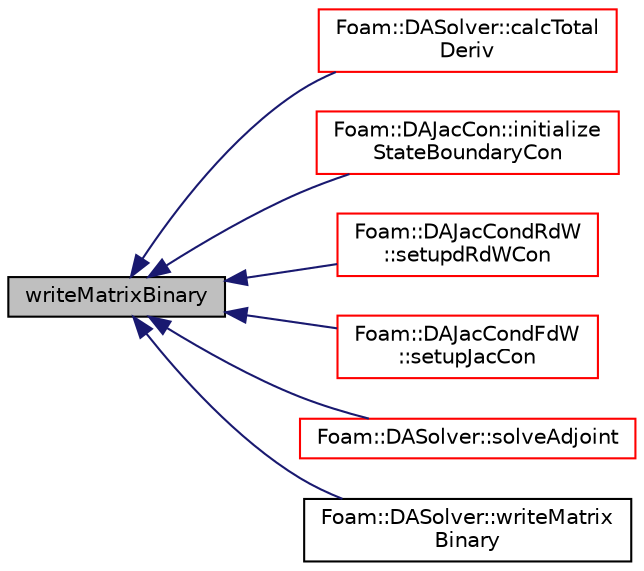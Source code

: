 digraph "writeMatrixBinary"
{
  bgcolor="transparent";
  edge [fontname="Helvetica",fontsize="10",labelfontname="Helvetica",labelfontsize="10"];
  node [fontname="Helvetica",fontsize="10",shape=record];
  rankdir="LR";
  Node57 [label="writeMatrixBinary",height=0.2,width=0.4,color="black", fillcolor="grey75", style="filled", fontcolor="black"];
  Node57 -> Node58 [dir="back",color="midnightblue",fontsize="10",style="solid",fontname="Helvetica"];
  Node58 [label="Foam::DASolver::calcTotal\lDeriv",height=0.2,width=0.4,color="red",URL="$classFoam_1_1DASolver.html#ae61bd69b450c4e79a7eb089751e0ecde",tooltip="compute the total derivatives "];
  Node57 -> Node60 [dir="back",color="midnightblue",fontsize="10",style="solid",fontname="Helvetica"];
  Node60 [label="Foam::DAJacCon::initialize\lStateBoundaryCon",height=0.2,width=0.4,color="red",URL="$classFoam_1_1DAJacCon.html#ac2798cb77fc5621a0a8067b960f2e9d8",tooltip="initialize state boundary connection "];
  Node57 -> Node63 [dir="back",color="midnightblue",fontsize="10",style="solid",fontname="Helvetica"];
  Node63 [label="Foam::DAJacCondRdW\l::setupdRdWCon",height=0.2,width=0.4,color="red",URL="$classFoam_1_1DAJacCondRdW.html#a6320c97a80c467a388c3a88fdcd31eb3"];
  Node57 -> Node67 [dir="back",color="midnightblue",fontsize="10",style="solid",fontname="Helvetica"];
  Node67 [label="Foam::DAJacCondFdW\l::setupJacCon",height=0.2,width=0.4,color="red",URL="$classFoam_1_1DAJacCondFdW.html#a38665183153112bc58257039d500089c",tooltip="assign 1 to all non-zero elements for the Jacobian connecitivyt matrix "];
  Node57 -> Node69 [dir="back",color="midnightblue",fontsize="10",style="solid",fontname="Helvetica"];
  Node69 [label="Foam::DASolver::solveAdjoint",height=0.2,width=0.4,color="red",URL="$classFoam_1_1DASolver.html#a985af8c5b6d6bf478b8fd1d999865b47",tooltip="solve the adjoint linear equations "];
  Node57 -> Node70 [dir="back",color="midnightblue",fontsize="10",style="solid",fontname="Helvetica"];
  Node70 [label="Foam::DASolver::writeMatrix\lBinary",height=0.2,width=0.4,color="black",URL="$classFoam_1_1DASolver.html#a7d5db3b1724c116fd1b12443d914b4cc",tooltip="write the matrix in binary format "];
}
